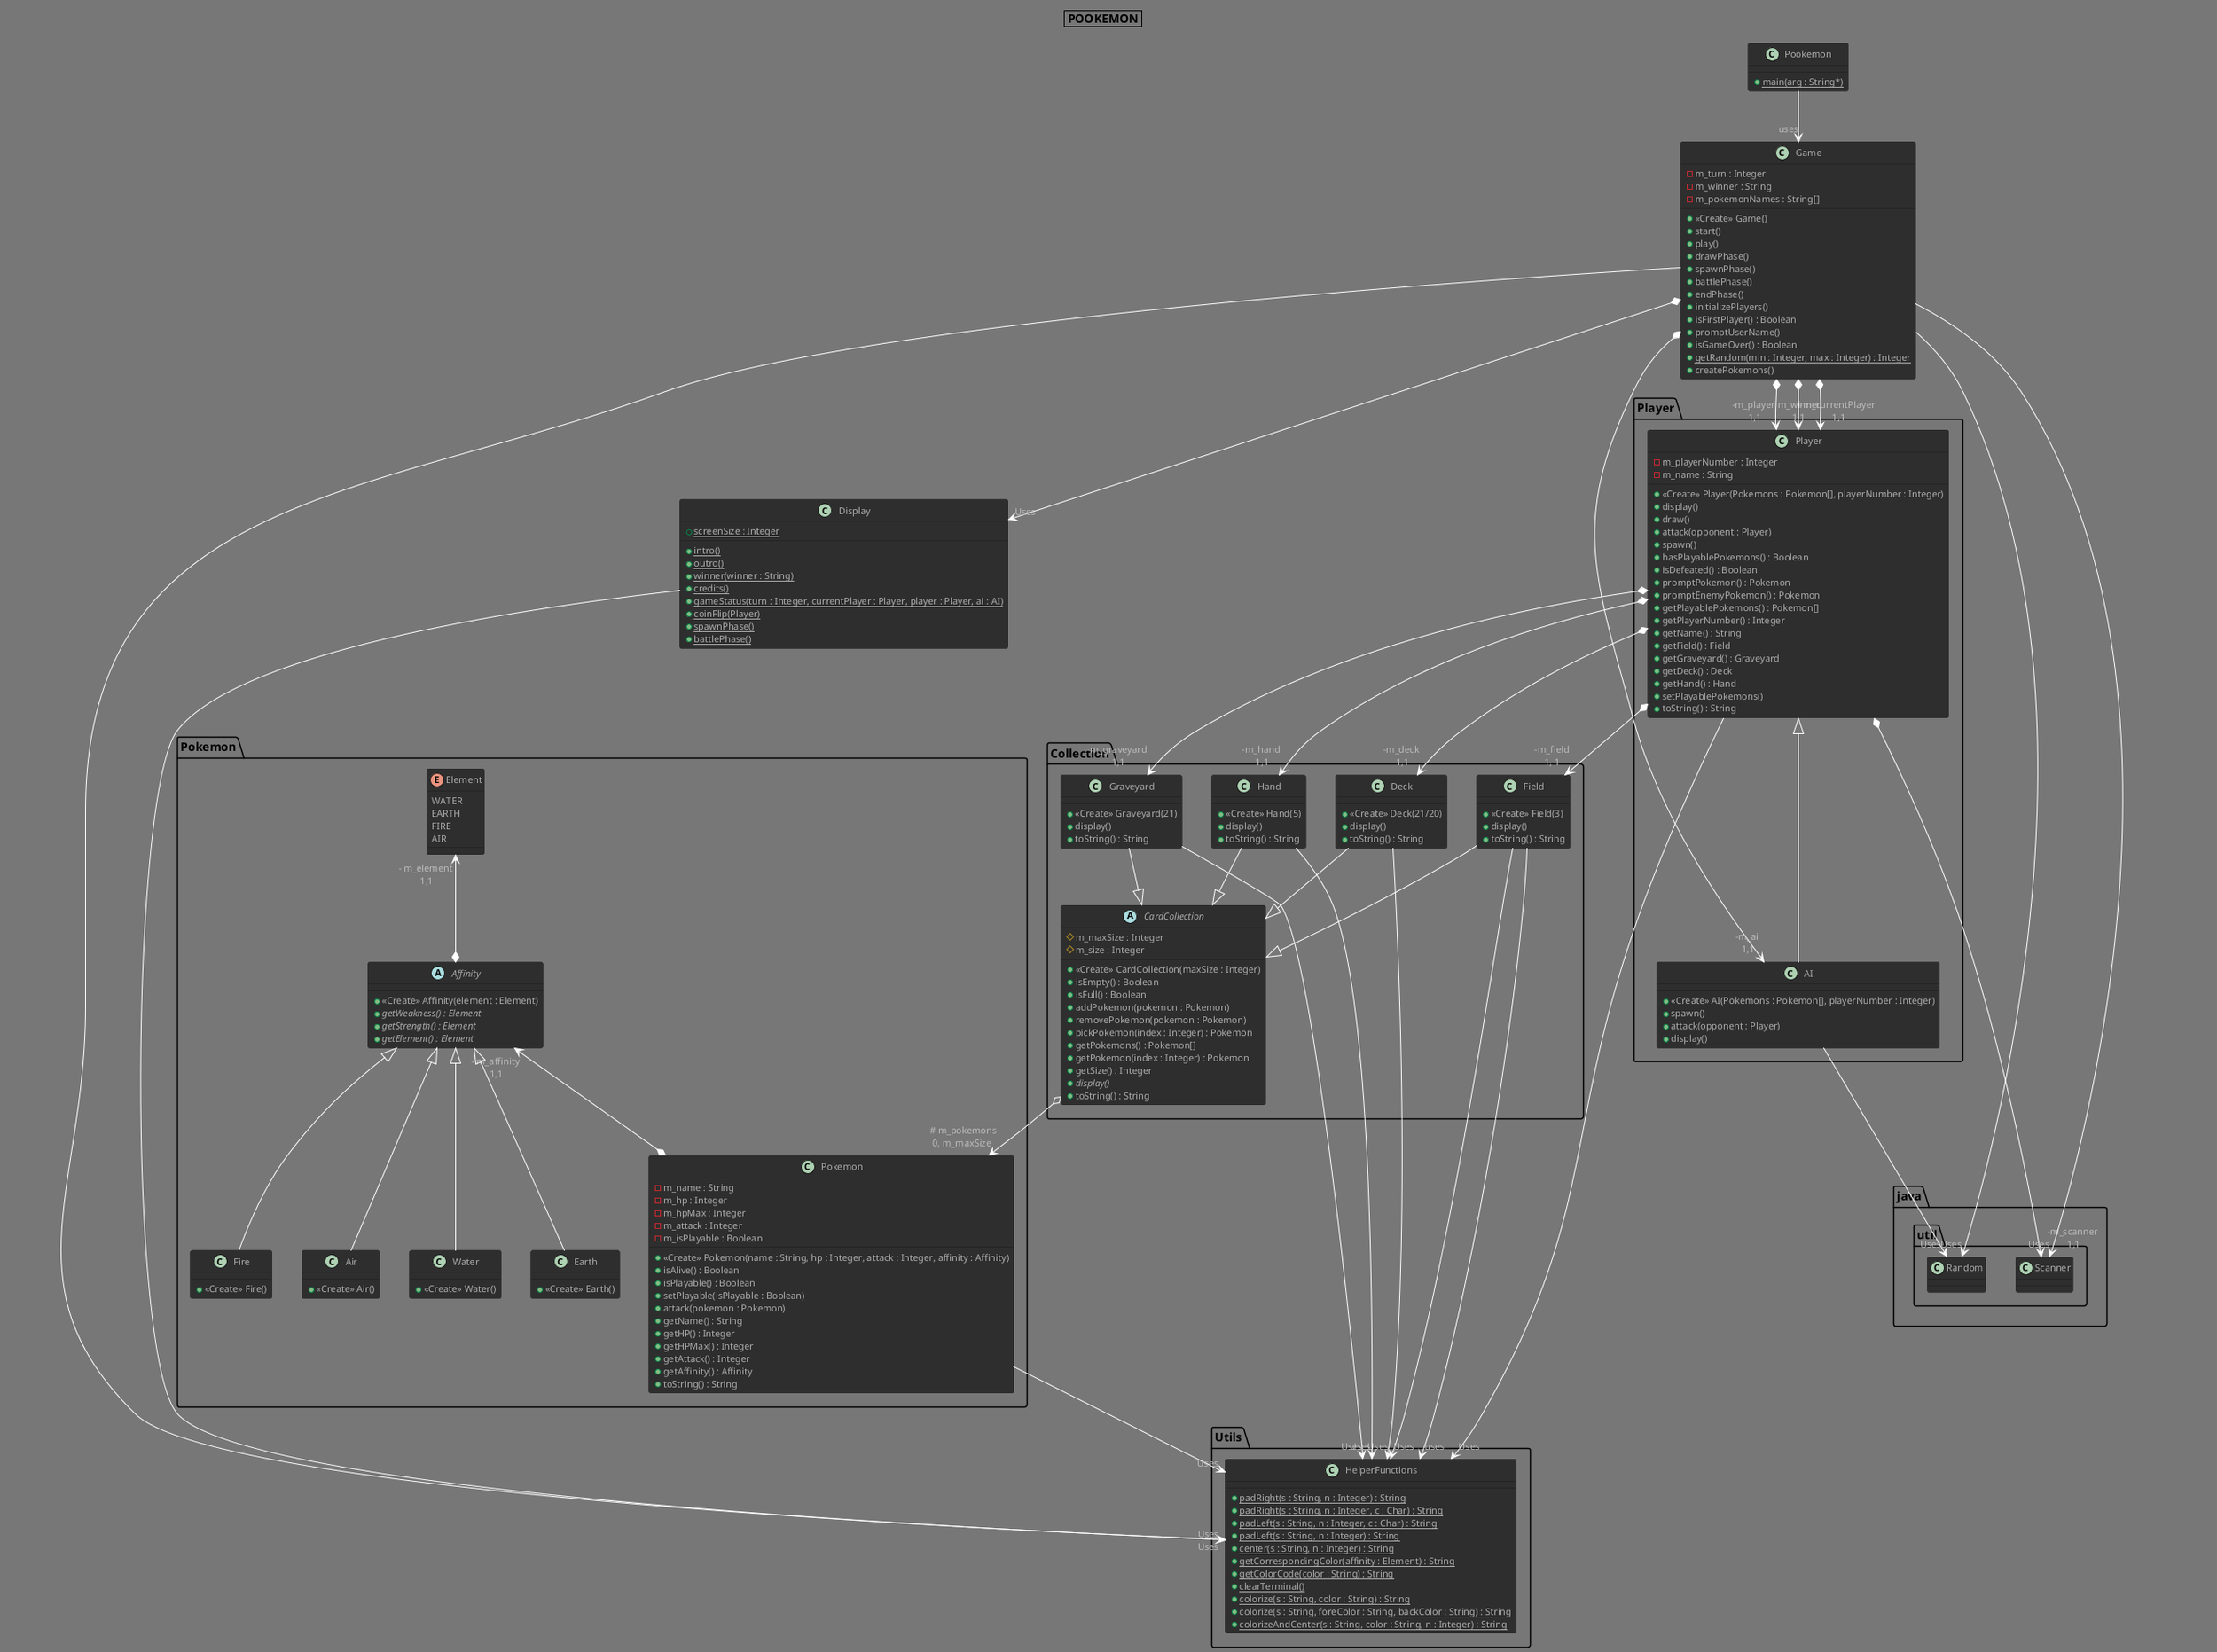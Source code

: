 @startuml POOKEMON
!theme reddress-darkgreen
title | POOKEMON |
top to bottom direction

package java.util
{
    class Random
    class Scanner
}
package Collection
{
    abstract class CardCollection
    {
        # m_maxSize : Integer
        # m_size : Integer
        + <<Create>> CardCollection(maxSize : Integer)
        + isEmpty() : Boolean
        + isFull() : Boolean
        + addPokemon(pokemon : Pokemon)
        + removePokemon(pokemon : Pokemon)
        + pickPokemon(index : Integer) : Pokemon
        + getPokemons() : Pokemon[]
        + getPokemon(index : Integer) : Pokemon
        + getSize() : Integer
        + {abstract}display()
        + toString() : String
    }
    class Deck
    {
        + <<Create>> Deck(21/20)
        + display()
        + toString() : String
    }

    class Field
    {
        + <<Create>> Field(3)
        + display()
        + toString() : String
    }

    class Graveyard
    {
        + <<Create>> Graveyard(21)
        + display()
        + toString() : String
    }

    class Hand
    {
        + <<Create>> Hand(5)
        + display()
        + toString() : String
    }
}
' Heritage
Deck --|> CardCollection
Field --|> CardCollection
Graveyard --|> CardCollection
Hand --|> CardCollection
Deck --> "Uses" Utils.HelperFunctions
Graveyard --> "Uses" Utils.HelperFunctions
Hand --> "Uses" Utils.HelperFunctions
Field --> "Uses" Utils.HelperFunctions


' Agrégations
CardCollection o--> " # m_pokemons\n0, m_maxSize" Pokemon.Pokemon

package Player
{
    class Player
    {
        - m_playerNumber : Integer
        - m_name : String

        + <<Create>> Player(Pokemons : Pokemon[], playerNumber : Integer)
        + display()
        + draw()
        + attack(opponent : Player)
        + spawn()
        + hasPlayablePokemons() : Boolean
        + isDefeated() : Boolean
        + promptPokemon() : Pokemon
        + promptEnemyPokemon() : Pokemon
        + getPlayablePokemons() : Pokemon[]
        + getPlayerNumber() : Integer
        + getName() : String
        + getField() : Field
        + getGraveyard() : Graveyard
        + getDeck() : Deck
        + getHand() : Hand
        + setPlayablePokemons()
        + toString() : String
    }

    class AI
    {
        + <<Create>> AI(Pokemons : Pokemon[], playerNumber : Integer)
        + spawn()
        + attack(opponent : Player)
        + display()
    }
}

Player.Player *--> "-m_field\n1, 1" Collection.Field
Player.Player *--> "-m_graveyard\n 1,1" Collection.Graveyard
Player.Player *--> "-m_deck\n 1,1" Collection.Deck
Player.Player *--> "-m_hand\n 1,1" Collection.Hand
Player.Player *--> "-m_scanner\n 1,1" java.util.Scanner
Player.Player --> "Uses" Utils.HelperFunctions
Player.AI --> "Uses" java.util.Random

AI --up-|> Player.Player

package Pokemon
{
    class Pokemon
    {
       - m_name : String
       - m_hp : Integer
       - m_hpMax : Integer
       - m_attack : Integer
       - m_isPlayable : Boolean
       + <<Create>> Pokemon(name : String, hp : Integer, attack : Integer, affinity : Affinity)
       + isAlive() : Boolean
       + isPlayable() : Boolean
       + setPlayable(isPlayable : Boolean)
       + attack(pokemon : Pokemon)
       + getName() : String
       + getHP() : Integer
       + getHPMax() : Integer
       + getAttack() : Integer
       + getAffinity() : Affinity
       + toString() : String
    }

    enum Element
    {
        WATER
        EARTH
        FIRE
        AIR
    }

    abstract class Affinity
    {
        + <<Create>> Affinity(element : Element)
        +{abstract} getWeakness() : Element
        +{abstract} getStrength() : Element
        +{abstract} getElement() : Element
    }
    class Water
    {
        + <<Create>> Water()
    }
    class Earth
    {
        + <<Create>> Earth()
    }
    class Fire
    {
        + <<Create>> Fire()
    }
    class Air
    {
        + <<Create>> Air()
    }
}
Pokemon.Element "- m_element\n 1,1"  <--* Pokemon.Affinity
Pokemon.Affinity "- m_affinity\n 1,1" <--* Pokemon.Pokemon
Pokemon.Affinity <|-- Pokemon.Water
Pokemon.Affinity <|-- Pokemon.Earth
Pokemon.Affinity <|-- Pokemon.Fire
Pokemon.Affinity <|-- Pokemon.Air
Pokemon.Pokemon --> "Uses" Utils.HelperFunctions
package Utils
{
    class HelperFunctions
    {
        +{static}padRight(s : String, n : Integer) : String
        +{static}padRight(s : String, n : Integer, c : Char) : String
        +{static}padLeft(s : String, n : Integer, c : Char) : String
        +{static}padLeft(s : String, n : Integer) : String
        +{static} center(s : String, n : Integer) : String
        +{static}getCorrespondingColor(affinity : Element) : String
        +{static}getColorCode(color : String) : String
        +{static}clearTerminal()
        +{static}colorize(s : String, color : String) : String
        +{static}colorize(s : String, foreColor : String, backColor : String) : String
        +{static}colorizeAndCenter(s : String, color : String, n : Integer) : String
    }
}

class Game
{
    - m_turn : Integer
    - m_winner : String
    - m_pokemonNames : String[]
    + <<Create>> Game()
    + start()
    + play()
    + drawPhase()
    + spawnPhase()
    + battlePhase()
    + endPhase()
    + initializePlayers()
    + isFirstPlayer() : Boolean
    + promptUserName()
    + isGameOver() : Boolean
    + {static} getRandom(min : Integer, max : Integer) : Integer
    + createPokemons()
}
class Display
{
    +{static} screenSize : Integer
    +{static} intro()
    +{static} outro()
    +{static} winner(winner : String)
    +{static} credits()
    +{static} gameStatus(turn : Integer, currentPlayer : Player, player : Player, ai : AI)
    +{static} coinFlip(Player)
    +{static} spawnPhase()
    +{static} battlePhase()
}
Game *--> "Uses" Display
Display --> "Uses" Utils.HelperFunctions
Game *--> "-m_player\n 1,1" Player.Player
Game *--> "-m_ai\n 1,1" Player.AI
Game *--> "-m_currentPlayer\n 1,1" Player.Player
Game *--> "-m_winner\n 1,1" Player.Player
Game --> "Uses" Utils.HelperFunctions
Game --> "Uses" java.util.Random
Game --> "Uses" java.util.Scanner
class Pookemon
{
    +{static}main(arg : String*)
}

Pookemon --> "uses" Game
Field --> "uses" Utils.HelperFunctions

@enduml
